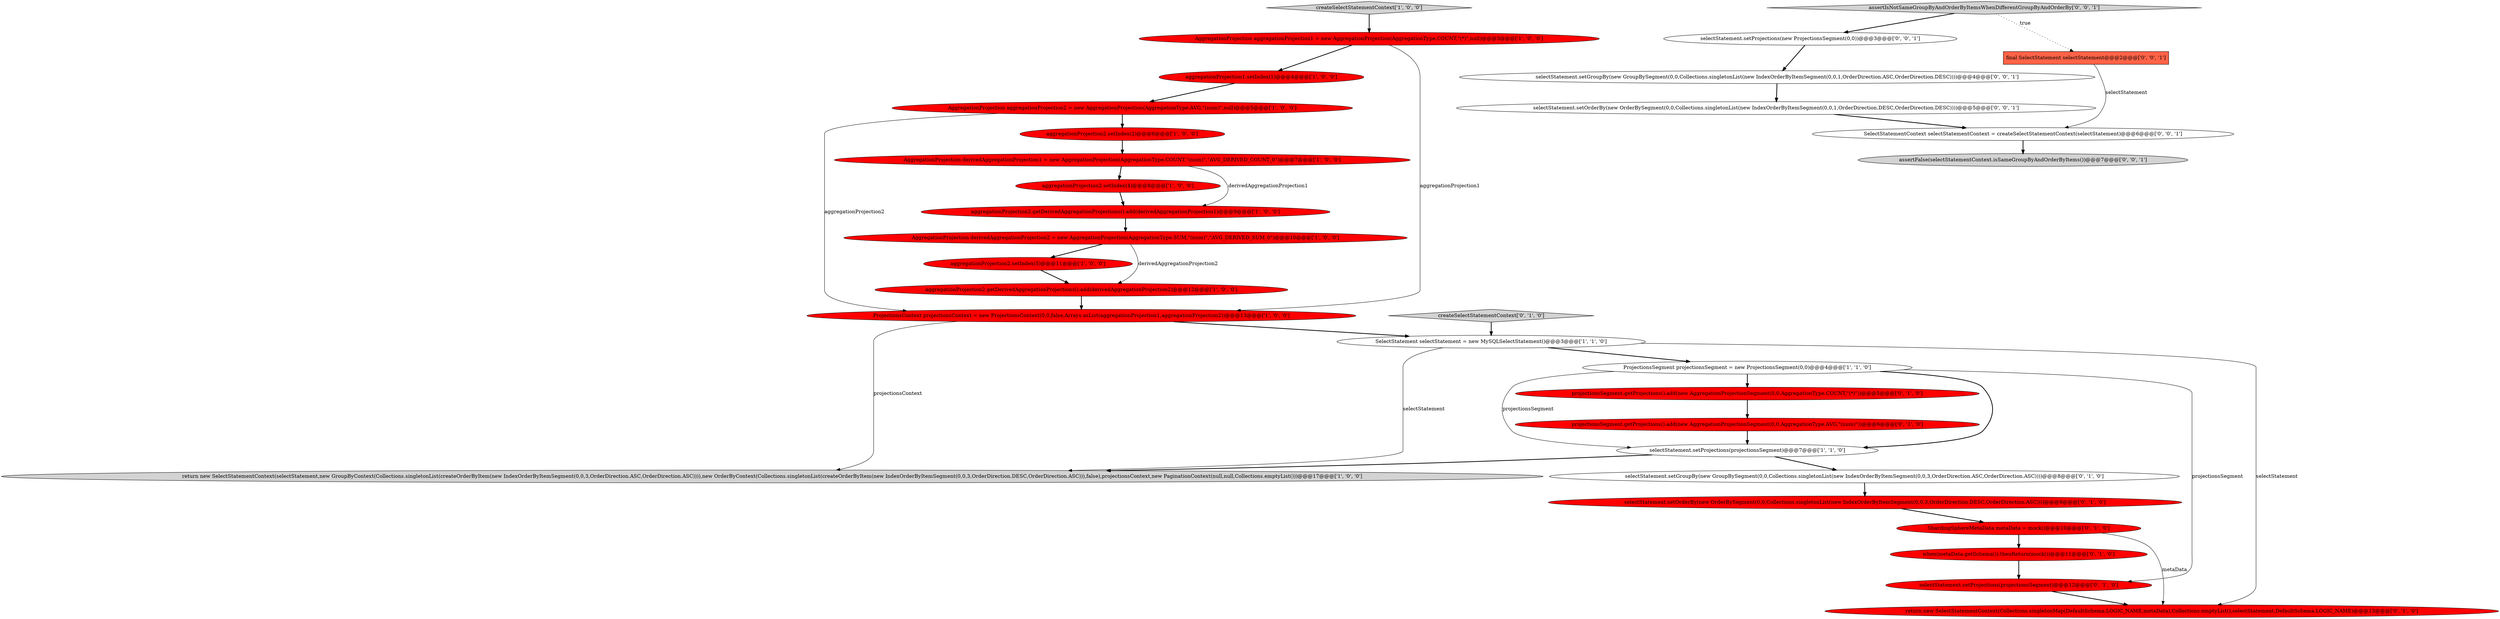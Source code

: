 digraph {
8 [style = filled, label = "aggregationProjection2.setIndex(2)@@@6@@@['1', '0', '0']", fillcolor = red, shape = ellipse image = "AAA1AAABBB1BBB"];
13 [style = filled, label = "aggregationProjection2.getDerivedAggregationProjections().add(derivedAggregationProjection2)@@@12@@@['1', '0', '0']", fillcolor = red, shape = ellipse image = "AAA1AAABBB1BBB"];
18 [style = filled, label = "selectStatement.setGroupBy(new GroupBySegment(0,0,Collections.singletonList(new IndexOrderByItemSegment(0,0,3,OrderDirection.ASC,OrderDirection.ASC))))@@@8@@@['0', '1', '0']", fillcolor = white, shape = ellipse image = "AAA0AAABBB2BBB"];
17 [style = filled, label = "selectStatement.setProjections(projectionsSegment)@@@12@@@['0', '1', '0']", fillcolor = red, shape = ellipse image = "AAA1AAABBB2BBB"];
22 [style = filled, label = "ShardingSphereMetaData metaData = mock()@@@10@@@['0', '1', '0']", fillcolor = red, shape = ellipse image = "AAA1AAABBB2BBB"];
1 [style = filled, label = "aggregationProjection2.getDerivedAggregationProjections().add(derivedAggregationProjection1)@@@9@@@['1', '0', '0']", fillcolor = red, shape = ellipse image = "AAA1AAABBB1BBB"];
0 [style = filled, label = "return new SelectStatementContext(selectStatement,new GroupByContext(Collections.singletonList(createOrderByItem(new IndexOrderByItemSegment(0,0,3,OrderDirection.ASC,OrderDirection.ASC)))),new OrderByContext(Collections.singletonList(createOrderByItem(new IndexOrderByItemSegment(0,0,3,OrderDirection.DESC,OrderDirection.ASC))),false),projectionsContext,new PaginationContext(null,null,Collections.emptyList()))@@@17@@@['1', '0', '0']", fillcolor = lightgray, shape = ellipse image = "AAA0AAABBB1BBB"];
27 [style = filled, label = "assertFalse(selectStatementContext.isSameGroupByAndOrderByItems())@@@7@@@['0', '0', '1']", fillcolor = lightgray, shape = ellipse image = "AAA0AAABBB3BBB"];
12 [style = filled, label = "AggregationProjection derivedAggregationProjection1 = new AggregationProjection(AggregationType.COUNT,\"(num)\",\"AVG_DERIVED_COUNT_0\")@@@7@@@['1', '0', '0']", fillcolor = red, shape = ellipse image = "AAA1AAABBB1BBB"];
19 [style = filled, label = "when(metaData.getSchema()).thenReturn(mock())@@@11@@@['0', '1', '0']", fillcolor = red, shape = ellipse image = "AAA1AAABBB2BBB"];
16 [style = filled, label = "projectionsSegment.getProjections().add(new AggregationProjectionSegment(0,0,AggregationType.COUNT,\"(*)\"))@@@5@@@['0', '1', '0']", fillcolor = red, shape = ellipse image = "AAA1AAABBB2BBB"];
3 [style = filled, label = "aggregationProjection2.setIndex(5)@@@11@@@['1', '0', '0']", fillcolor = red, shape = ellipse image = "AAA1AAABBB1BBB"];
15 [style = filled, label = "createSelectStatementContext['1', '0', '0']", fillcolor = lightgray, shape = diamond image = "AAA0AAABBB1BBB"];
24 [style = filled, label = "createSelectStatementContext['0', '1', '0']", fillcolor = lightgray, shape = diamond image = "AAA0AAABBB2BBB"];
4 [style = filled, label = "selectStatement.setProjections(projectionsSegment)@@@7@@@['1', '1', '0']", fillcolor = white, shape = ellipse image = "AAA0AAABBB1BBB"];
30 [style = filled, label = "SelectStatementContext selectStatementContext = createSelectStatementContext(selectStatement)@@@6@@@['0', '0', '1']", fillcolor = white, shape = ellipse image = "AAA0AAABBB3BBB"];
21 [style = filled, label = "selectStatement.setOrderBy(new OrderBySegment(0,0,Collections.singletonList(new IndexOrderByItemSegment(0,0,3,OrderDirection.DESC,OrderDirection.ASC))))@@@9@@@['0', '1', '0']", fillcolor = red, shape = ellipse image = "AAA1AAABBB2BBB"];
7 [style = filled, label = "AggregationProjection aggregationProjection2 = new AggregationProjection(AggregationType.AVG,\"(num)\",null)@@@5@@@['1', '0', '0']", fillcolor = red, shape = ellipse image = "AAA1AAABBB1BBB"];
26 [style = filled, label = "assertIsNotSameGroupByAndOrderByItemsWhenDifferentGroupByAndOrderBy['0', '0', '1']", fillcolor = lightgray, shape = diamond image = "AAA0AAABBB3BBB"];
25 [style = filled, label = "selectStatement.setProjections(new ProjectionsSegment(0,0))@@@3@@@['0', '0', '1']", fillcolor = white, shape = ellipse image = "AAA0AAABBB3BBB"];
10 [style = filled, label = "aggregationProjection2.setIndex(4)@@@8@@@['1', '0', '0']", fillcolor = red, shape = ellipse image = "AAA1AAABBB1BBB"];
20 [style = filled, label = "projectionsSegment.getProjections().add(new AggregationProjectionSegment(0,0,AggregationType.AVG,\"(num)\"))@@@6@@@['0', '1', '0']", fillcolor = red, shape = ellipse image = "AAA1AAABBB2BBB"];
29 [style = filled, label = "final SelectStatement selectStatement@@@2@@@['0', '0', '1']", fillcolor = tomato, shape = box image = "AAA0AAABBB3BBB"];
6 [style = filled, label = "aggregationProjection1.setIndex(1)@@@4@@@['1', '0', '0']", fillcolor = red, shape = ellipse image = "AAA1AAABBB1BBB"];
5 [style = filled, label = "AggregationProjection aggregationProjection1 = new AggregationProjection(AggregationType.COUNT,\"(*)\",null)@@@3@@@['1', '0', '0']", fillcolor = red, shape = ellipse image = "AAA1AAABBB1BBB"];
9 [style = filled, label = "ProjectionsContext projectionsContext = new ProjectionsContext(0,0,false,Arrays.asList(aggregationProjection1,aggregationProjection2))@@@13@@@['1', '0', '0']", fillcolor = red, shape = ellipse image = "AAA1AAABBB1BBB"];
23 [style = filled, label = "return new SelectStatementContext(Collections.singletonMap(DefaultSchema.LOGIC_NAME,metaData),Collections.emptyList(),selectStatement,DefaultSchema.LOGIC_NAME)@@@13@@@['0', '1', '0']", fillcolor = red, shape = ellipse image = "AAA1AAABBB2BBB"];
2 [style = filled, label = "AggregationProjection derivedAggregationProjection2 = new AggregationProjection(AggregationType.SUM,\"(num)\",\"AVG_DERIVED_SUM_0\")@@@10@@@['1', '0', '0']", fillcolor = red, shape = ellipse image = "AAA1AAABBB1BBB"];
31 [style = filled, label = "selectStatement.setGroupBy(new GroupBySegment(0,0,Collections.singletonList(new IndexOrderByItemSegment(0,0,1,OrderDirection.ASC,OrderDirection.DESC))))@@@4@@@['0', '0', '1']", fillcolor = white, shape = ellipse image = "AAA0AAABBB3BBB"];
28 [style = filled, label = "selectStatement.setOrderBy(new OrderBySegment(0,0,Collections.singletonList(new IndexOrderByItemSegment(0,0,1,OrderDirection.DESC,OrderDirection.DESC))))@@@5@@@['0', '0', '1']", fillcolor = white, shape = ellipse image = "AAA0AAABBB3BBB"];
11 [style = filled, label = "ProjectionsSegment projectionsSegment = new ProjectionsSegment(0,0)@@@4@@@['1', '1', '0']", fillcolor = white, shape = ellipse image = "AAA0AAABBB1BBB"];
14 [style = filled, label = "SelectStatement selectStatement = new MySQLSelectStatement()@@@3@@@['1', '1', '0']", fillcolor = white, shape = ellipse image = "AAA0AAABBB1BBB"];
11->16 [style = bold, label=""];
2->13 [style = solid, label="derivedAggregationProjection2"];
28->30 [style = bold, label=""];
22->19 [style = bold, label=""];
9->0 [style = solid, label="projectionsContext"];
2->3 [style = bold, label=""];
26->25 [style = bold, label=""];
11->4 [style = bold, label=""];
30->27 [style = bold, label=""];
4->18 [style = bold, label=""];
29->30 [style = solid, label="selectStatement"];
19->17 [style = bold, label=""];
7->8 [style = bold, label=""];
14->23 [style = solid, label="selectStatement"];
17->23 [style = bold, label=""];
22->23 [style = solid, label="metaData"];
15->5 [style = bold, label=""];
20->4 [style = bold, label=""];
4->0 [style = bold, label=""];
24->14 [style = bold, label=""];
25->31 [style = bold, label=""];
7->9 [style = solid, label="aggregationProjection2"];
12->1 [style = solid, label="derivedAggregationProjection1"];
12->10 [style = bold, label=""];
5->6 [style = bold, label=""];
11->17 [style = solid, label="projectionsSegment"];
5->9 [style = solid, label="aggregationProjection1"];
21->22 [style = bold, label=""];
14->0 [style = solid, label="selectStatement"];
9->14 [style = bold, label=""];
3->13 [style = bold, label=""];
26->29 [style = dotted, label="true"];
1->2 [style = bold, label=""];
13->9 [style = bold, label=""];
31->28 [style = bold, label=""];
18->21 [style = bold, label=""];
6->7 [style = bold, label=""];
10->1 [style = bold, label=""];
16->20 [style = bold, label=""];
14->11 [style = bold, label=""];
8->12 [style = bold, label=""];
11->4 [style = solid, label="projectionsSegment"];
}
